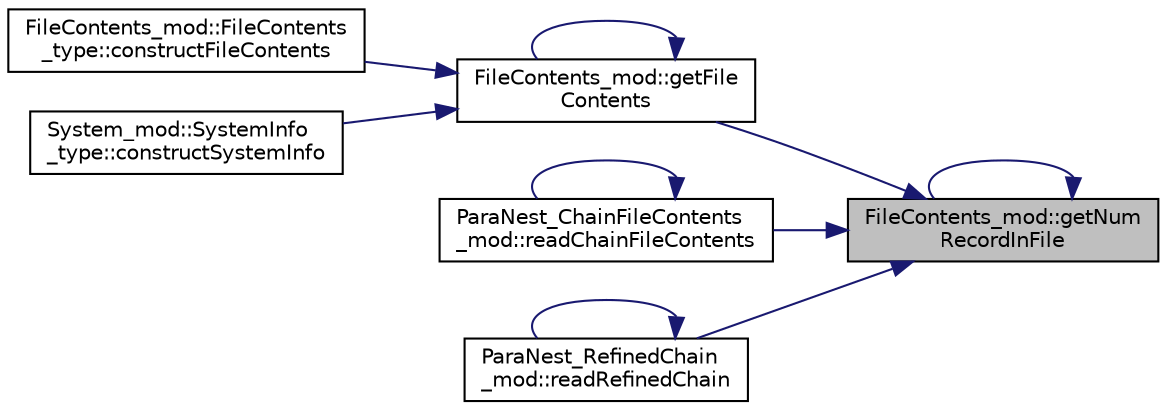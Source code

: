 digraph "FileContents_mod::getNumRecordInFile"
{
 // LATEX_PDF_SIZE
  edge [fontname="Helvetica",fontsize="10",labelfontname="Helvetica",labelfontsize="10"];
  node [fontname="Helvetica",fontsize="10",shape=record];
  rankdir="RL";
  Node1 [label="FileContents_mod::getNum\lRecordInFile",height=0.2,width=0.4,color="black", fillcolor="grey75", style="filled", fontcolor="black",tooltip="Returns the number of lines in a file."];
  Node1 -> Node2 [dir="back",color="midnightblue",fontsize="10",style="solid",fontname="Helvetica"];
  Node2 [label="FileContents_mod::getFile\lContents",height=0.2,width=0.4,color="black", fillcolor="white", style="filled",URL="$namespaceFileContents__mod.html#a7d25f3c513493e0fb6e2f78a1f4d871f",tooltip="Returns the entire content of a file as an array of strings."];
  Node2 -> Node3 [dir="back",color="midnightblue",fontsize="10",style="solid",fontname="Helvetica"];
  Node3 [label="FileContents_mod::FileContents\l_type::constructFileContents",height=0.2,width=0.4,color="black", fillcolor="white", style="filled",URL="$structFileContents__mod_1_1FileContents__type.html#afc8983f0dd5c750bd5ac6faeeafc6123",tooltip="The constructor of the FileContents_type class."];
  Node2 -> Node4 [dir="back",color="midnightblue",fontsize="10",style="solid",fontname="Helvetica"];
  Node4 [label="System_mod::SystemInfo\l_type::constructSystemInfo",height=0.2,width=0.4,color="black", fillcolor="white", style="filled",URL="$structSystem__mod_1_1SystemInfo__type.html#a70fa34b706fbdb5b257ae23f1ae5c483",tooltip="The constructor of the class SystemInfo_type. Return a comprehensive report of the system information..."];
  Node2 -> Node2 [dir="back",color="midnightblue",fontsize="10",style="solid",fontname="Helvetica"];
  Node1 -> Node1 [dir="back",color="midnightblue",fontsize="10",style="solid",fontname="Helvetica"];
  Node1 -> Node5 [dir="back",color="midnightblue",fontsize="10",style="solid",fontname="Helvetica"];
  Node5 [label="ParaNest_ChainFileContents\l_mod::readChainFileContents",height=0.2,width=0.4,color="black", fillcolor="white", style="filled",URL="$namespaceParaNest__ChainFileContents__mod.html#abc3e6b9e7d373e4629e6480052013eca",tooltip="This is a method of the class ChainFileContents_type.  Return and store the contents of a ParaNest si..."];
  Node5 -> Node5 [dir="back",color="midnightblue",fontsize="10",style="solid",fontname="Helvetica"];
  Node1 -> Node6 [dir="back",color="midnightblue",fontsize="10",style="solid",fontname="Helvetica"];
  Node6 [label="ParaNest_RefinedChain\l_mod::readRefinedChain",height=0.2,width=0.4,color="black", fillcolor="white", style="filled",URL="$namespaceParaNest__RefinedChain__mod.html#a259b6462c270b02f5c50e7878942a875",tooltip="Write the computed refined chain to the specified output file."];
  Node6 -> Node6 [dir="back",color="midnightblue",fontsize="10",style="solid",fontname="Helvetica"];
}

